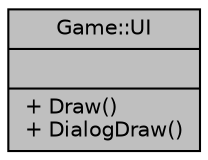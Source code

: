 digraph "Game::UI"
{
 // LATEX_PDF_SIZE
  bgcolor="transparent";
  edge [fontname="Helvetica",fontsize="10",labelfontname="Helvetica",labelfontsize="10"];
  node [fontname="Helvetica",fontsize="10",shape=record];
  Node1 [label="{Game::UI\n||+ Draw()\l+ DialogDraw()\l}",height=0.2,width=0.4,color="black", fillcolor="grey75", style="filled", fontcolor="black",tooltip=" "];
}

